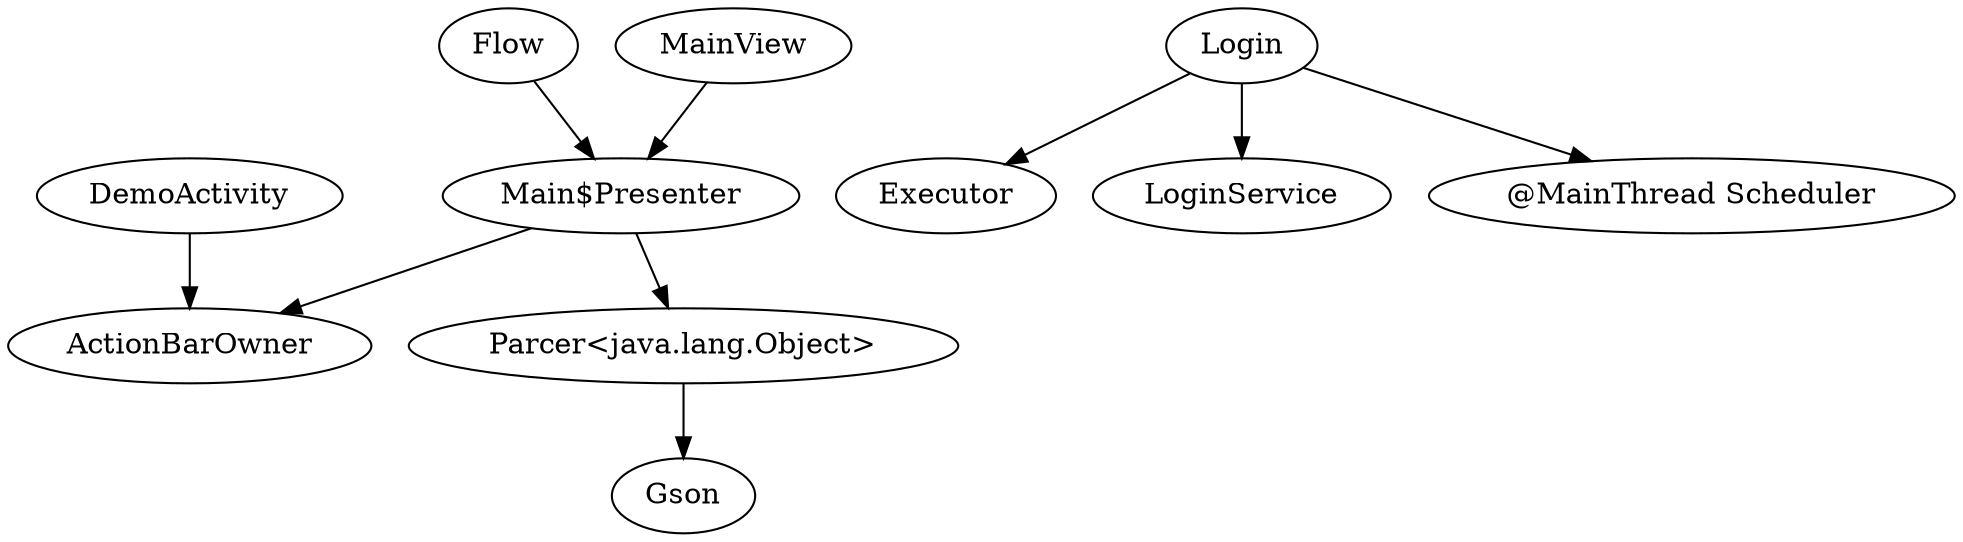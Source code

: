 digraph G1 {
  concentrate = true;
  DemoActivity -> ActionBarOwner;
  n2 [label="Main$Presenter"];
  Flow -> n2;
  Login -> Executor;
  Login -> LoginService;
  n3 [label="@MainThread Scheduler"];
  Login -> n3;
  n2 -> ActionBarOwner;
  n4 [label="Parcer<java.lang.Object>"];
  n2 -> n4;
  MainView -> n2;
  n4 -> Gson;
}

